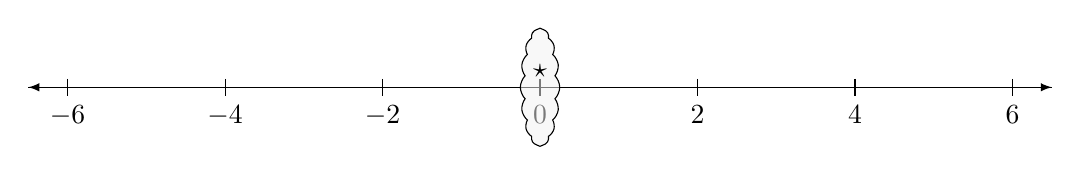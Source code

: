 \begin{tikzpicture}
	\begin{pgfonlayer}{nodelayer}
		\draw[latex-] (-6.5,0) -- (6.5,0) ;
		\draw[-latex] (-6.5,0) -- (6.5,0) ;
		\foreach \x in  {-6,-4,-2,0,2,4,6}
		\draw[shift={(\x,0)},color=black] (0pt,3pt) -- (0pt,-3pt);
		\foreach \x in {-6,-4,-2,0,2,4,6}
		\draw[shift={(\x,0)},color=black] (0pt,0pt) -- (0pt,-3pt) node[below] {$\x$};
		\node[cloud,
			fill opacity=0.5,
			fill = gray!10,
			minimum width = 0.5cm,
			minimum height = 1.5cm,
			cloud puffs = 16,
			cloud puff arc = 90,
			draw = black] (c) at (0,0) {};
		\node[above] at (0,0) {$\star$};
	\end{pgfonlayer}
\end{tikzpicture}